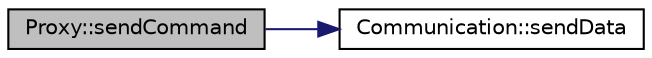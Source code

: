 digraph "Proxy::sendCommand"
{
  edge [fontname="Helvetica",fontsize="10",labelfontname="Helvetica",labelfontsize="10"];
  node [fontname="Helvetica",fontsize="10",shape=record];
  rankdir="LR";
  Node1 [label="Proxy::sendCommand",height=0.2,width=0.4,color="black", fillcolor="grey75", style="filled", fontcolor="black"];
  Node1 -> Node2 [color="midnightblue",fontsize="10",style="solid",fontname="Helvetica"];
  Node2 [label="Communication::sendData",height=0.2,width=0.4,color="black", fillcolor="white", style="filled",URL="$class_communication.html#ab3b5e0ddd4f5cb13812538d5ef652804",tooltip="Communication::sendData(Package package) Sending a package using the communication protocol specific ..."];
}
